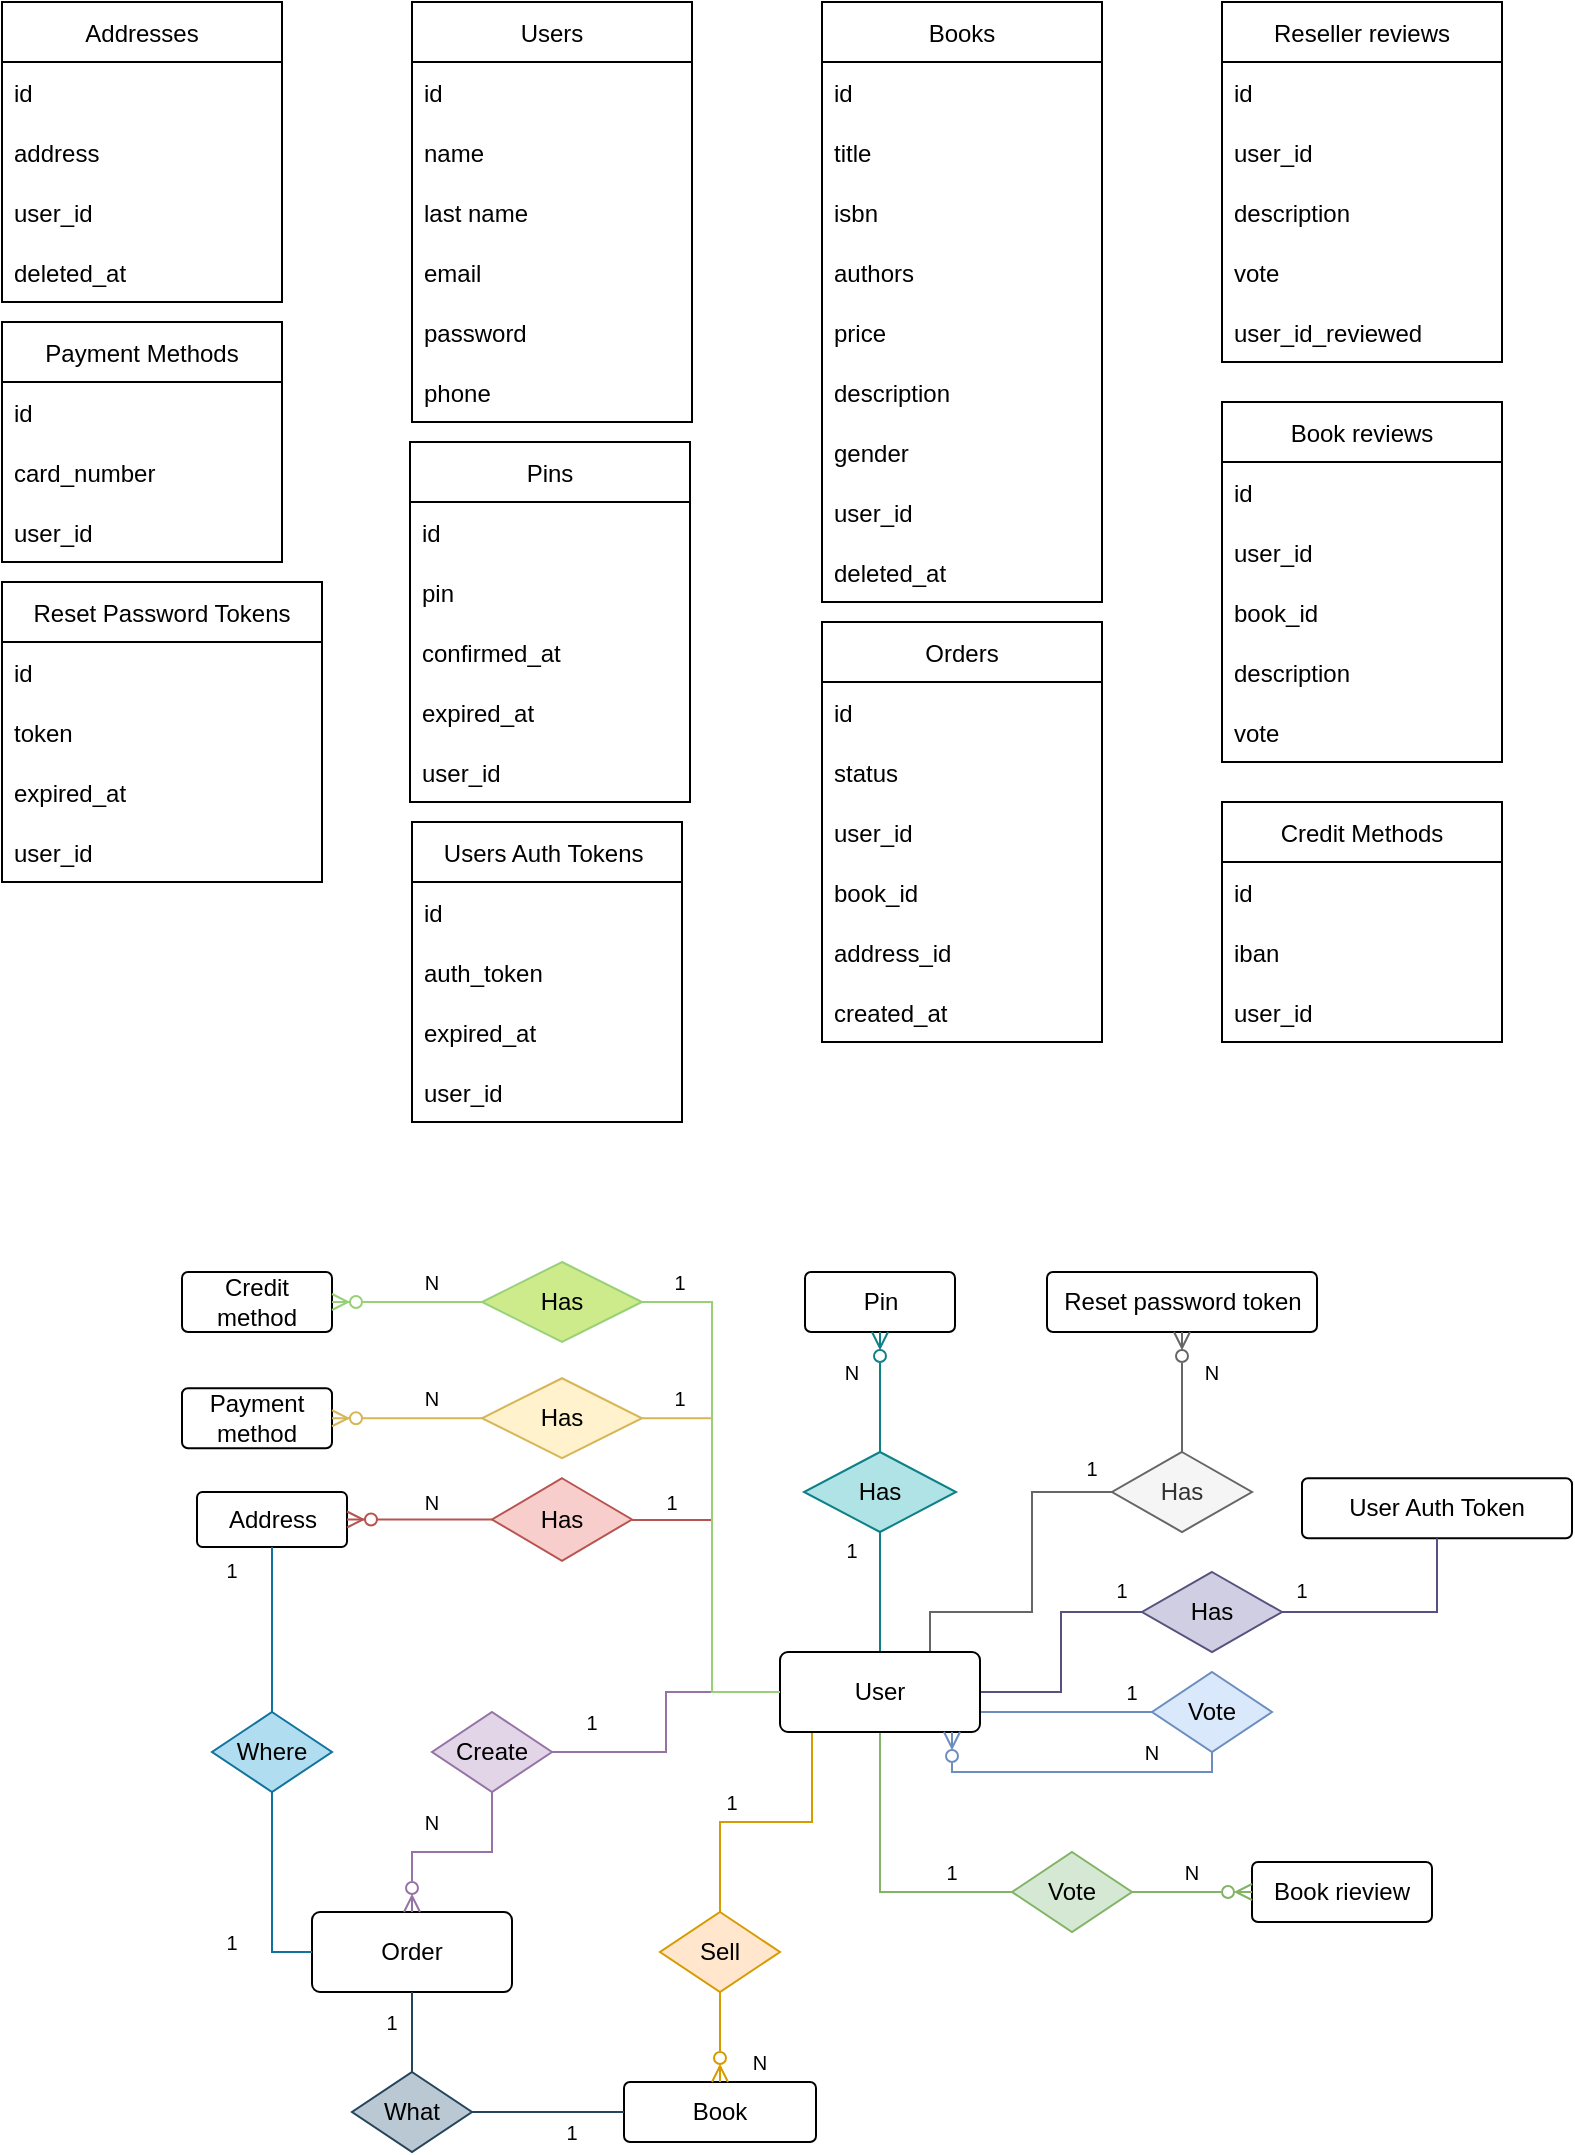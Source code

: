 <mxfile version="16.1.0" type="device"><diagram id="_E_h55vGHp3LPLW6H5_p" name="Page-1"><mxGraphModel dx="791" dy="453" grid="1" gridSize="10" guides="1" tooltips="1" connect="1" arrows="1" fold="1" page="1" pageScale="1" pageWidth="827" pageHeight="1169" math="0" shadow="0"><root><mxCell id="0"/><mxCell id="1" parent="0"/><mxCell id="xH1iaKH6ArDc20MzOTY5-1" value="Users" style="swimlane;fontStyle=0;childLayout=stackLayout;horizontal=1;startSize=30;horizontalStack=0;resizeParent=1;resizeParentMax=0;resizeLast=0;collapsible=1;marginBottom=0;" parent="1" vertex="1"><mxGeometry x="235" y="80" width="140" height="210" as="geometry"/></mxCell><mxCell id="xH1iaKH6ArDc20MzOTY5-2" value="id" style="text;strokeColor=none;fillColor=none;align=left;verticalAlign=middle;spacingLeft=4;spacingRight=4;overflow=hidden;points=[[0,0.5],[1,0.5]];portConstraint=eastwest;rotatable=0;" parent="xH1iaKH6ArDc20MzOTY5-1" vertex="1"><mxGeometry y="30" width="140" height="30" as="geometry"/></mxCell><mxCell id="xH1iaKH6ArDc20MzOTY5-3" value="name" style="text;strokeColor=none;fillColor=none;align=left;verticalAlign=middle;spacingLeft=4;spacingRight=4;overflow=hidden;points=[[0,0.5],[1,0.5]];portConstraint=eastwest;rotatable=0;" parent="xH1iaKH6ArDc20MzOTY5-1" vertex="1"><mxGeometry y="60" width="140" height="30" as="geometry"/></mxCell><mxCell id="xH1iaKH6ArDc20MzOTY5-4" value="last name" style="text;strokeColor=none;fillColor=none;align=left;verticalAlign=middle;spacingLeft=4;spacingRight=4;overflow=hidden;points=[[0,0.5],[1,0.5]];portConstraint=eastwest;rotatable=0;" parent="xH1iaKH6ArDc20MzOTY5-1" vertex="1"><mxGeometry y="90" width="140" height="30" as="geometry"/></mxCell><mxCell id="xH1iaKH6ArDc20MzOTY5-5" value="email" style="text;strokeColor=none;fillColor=none;align=left;verticalAlign=middle;spacingLeft=4;spacingRight=4;overflow=hidden;points=[[0,0.5],[1,0.5]];portConstraint=eastwest;rotatable=0;" parent="xH1iaKH6ArDc20MzOTY5-1" vertex="1"><mxGeometry y="120" width="140" height="30" as="geometry"/></mxCell><mxCell id="xH1iaKH6ArDc20MzOTY5-6" value="password" style="text;strokeColor=none;fillColor=none;align=left;verticalAlign=middle;spacingLeft=4;spacingRight=4;overflow=hidden;points=[[0,0.5],[1,0.5]];portConstraint=eastwest;rotatable=0;" parent="xH1iaKH6ArDc20MzOTY5-1" vertex="1"><mxGeometry y="150" width="140" height="30" as="geometry"/></mxCell><mxCell id="xH1iaKH6ArDc20MzOTY5-7" value="phone" style="text;strokeColor=none;fillColor=none;align=left;verticalAlign=middle;spacingLeft=4;spacingRight=4;overflow=hidden;points=[[0,0.5],[1,0.5]];portConstraint=eastwest;rotatable=0;" parent="xH1iaKH6ArDc20MzOTY5-1" vertex="1"><mxGeometry y="180" width="140" height="30" as="geometry"/></mxCell><mxCell id="xH1iaKH6ArDc20MzOTY5-9" value="Addresses" style="swimlane;fontStyle=0;childLayout=stackLayout;horizontal=1;startSize=30;horizontalStack=0;resizeParent=1;resizeParentMax=0;resizeLast=0;collapsible=1;marginBottom=0;" parent="1" vertex="1"><mxGeometry x="30" y="80" width="140" height="150" as="geometry"/></mxCell><mxCell id="xH1iaKH6ArDc20MzOTY5-10" value="id" style="text;strokeColor=none;fillColor=none;align=left;verticalAlign=middle;spacingLeft=4;spacingRight=4;overflow=hidden;points=[[0,0.5],[1,0.5]];portConstraint=eastwest;rotatable=0;" parent="xH1iaKH6ArDc20MzOTY5-9" vertex="1"><mxGeometry y="30" width="140" height="30" as="geometry"/></mxCell><mxCell id="xH1iaKH6ArDc20MzOTY5-11" value="address" style="text;strokeColor=none;fillColor=none;align=left;verticalAlign=middle;spacingLeft=4;spacingRight=4;overflow=hidden;points=[[0,0.5],[1,0.5]];portConstraint=eastwest;rotatable=0;" parent="xH1iaKH6ArDc20MzOTY5-9" vertex="1"><mxGeometry y="60" width="140" height="30" as="geometry"/></mxCell><mxCell id="2mLjxXQ2gfpK6nqTWUoa-40" value="user_id" style="text;strokeColor=none;fillColor=none;align=left;verticalAlign=middle;spacingLeft=4;spacingRight=4;overflow=hidden;points=[[0,0.5],[1,0.5]];portConstraint=eastwest;rotatable=0;" parent="xH1iaKH6ArDc20MzOTY5-9" vertex="1"><mxGeometry y="90" width="140" height="30" as="geometry"/></mxCell><mxCell id="2mLjxXQ2gfpK6nqTWUoa-48" value="deleted_at" style="text;strokeColor=none;fillColor=none;align=left;verticalAlign=middle;spacingLeft=4;spacingRight=4;overflow=hidden;points=[[0,0.5],[1,0.5]];portConstraint=eastwest;rotatable=0;" parent="xH1iaKH6ArDc20MzOTY5-9" vertex="1"><mxGeometry y="120" width="140" height="30" as="geometry"/></mxCell><mxCell id="xH1iaKH6ArDc20MzOTY5-13" value="Payment Methods" style="swimlane;fontStyle=0;childLayout=stackLayout;horizontal=1;startSize=30;horizontalStack=0;resizeParent=1;resizeParentMax=0;resizeLast=0;collapsible=1;marginBottom=0;" parent="1" vertex="1"><mxGeometry x="30" y="240" width="140" height="120" as="geometry"/></mxCell><mxCell id="xH1iaKH6ArDc20MzOTY5-14" value="id" style="text;strokeColor=none;fillColor=none;align=left;verticalAlign=middle;spacingLeft=4;spacingRight=4;overflow=hidden;points=[[0,0.5],[1,0.5]];portConstraint=eastwest;rotatable=0;" parent="xH1iaKH6ArDc20MzOTY5-13" vertex="1"><mxGeometry y="30" width="140" height="30" as="geometry"/></mxCell><mxCell id="xH1iaKH6ArDc20MzOTY5-15" value="card_number" style="text;strokeColor=none;fillColor=none;align=left;verticalAlign=middle;spacingLeft=4;spacingRight=4;overflow=hidden;points=[[0,0.5],[1,0.5]];portConstraint=eastwest;rotatable=0;" parent="xH1iaKH6ArDc20MzOTY5-13" vertex="1"><mxGeometry y="60" width="140" height="30" as="geometry"/></mxCell><mxCell id="2mLjxXQ2gfpK6nqTWUoa-39" value="user_id" style="text;strokeColor=none;fillColor=none;align=left;verticalAlign=middle;spacingLeft=4;spacingRight=4;overflow=hidden;points=[[0,0.5],[1,0.5]];portConstraint=eastwest;rotatable=0;" parent="xH1iaKH6ArDc20MzOTY5-13" vertex="1"><mxGeometry y="90" width="140" height="30" as="geometry"/></mxCell><mxCell id="xH1iaKH6ArDc20MzOTY5-17" value="Reset Password Tokens" style="swimlane;fontStyle=0;childLayout=stackLayout;horizontal=1;startSize=30;horizontalStack=0;resizeParent=1;resizeParentMax=0;resizeLast=0;collapsible=1;marginBottom=0;" parent="1" vertex="1"><mxGeometry x="30" y="370" width="160" height="150" as="geometry"/></mxCell><mxCell id="xH1iaKH6ArDc20MzOTY5-18" value="id" style="text;strokeColor=none;fillColor=none;align=left;verticalAlign=middle;spacingLeft=4;spacingRight=4;overflow=hidden;points=[[0,0.5],[1,0.5]];portConstraint=eastwest;rotatable=0;" parent="xH1iaKH6ArDc20MzOTY5-17" vertex="1"><mxGeometry y="30" width="160" height="30" as="geometry"/></mxCell><mxCell id="xH1iaKH6ArDc20MzOTY5-19" value="token" style="text;strokeColor=none;fillColor=none;align=left;verticalAlign=middle;spacingLeft=4;spacingRight=4;overflow=hidden;points=[[0,0.5],[1,0.5]];portConstraint=eastwest;rotatable=0;" parent="xH1iaKH6ArDc20MzOTY5-17" vertex="1"><mxGeometry y="60" width="160" height="30" as="geometry"/></mxCell><mxCell id="xH1iaKH6ArDc20MzOTY5-20" value="expired_at" style="text;strokeColor=none;fillColor=none;align=left;verticalAlign=middle;spacingLeft=4;spacingRight=4;overflow=hidden;points=[[0,0.5],[1,0.5]];portConstraint=eastwest;rotatable=0;" parent="xH1iaKH6ArDc20MzOTY5-17" vertex="1"><mxGeometry y="90" width="160" height="30" as="geometry"/></mxCell><mxCell id="2mLjxXQ2gfpK6nqTWUoa-42" value="user_id" style="text;strokeColor=none;fillColor=none;align=left;verticalAlign=middle;spacingLeft=4;spacingRight=4;overflow=hidden;points=[[0,0.5],[1,0.5]];portConstraint=eastwest;rotatable=0;" parent="xH1iaKH6ArDc20MzOTY5-17" vertex="1"><mxGeometry y="120" width="160" height="30" as="geometry"/></mxCell><mxCell id="xH1iaKH6ArDc20MzOTY5-21" value="Pins" style="swimlane;fontStyle=0;childLayout=stackLayout;horizontal=1;startSize=30;horizontalStack=0;resizeParent=1;resizeParentMax=0;resizeLast=0;collapsible=1;marginBottom=0;" parent="1" vertex="1"><mxGeometry x="234" y="300" width="140" height="180" as="geometry"/></mxCell><mxCell id="xH1iaKH6ArDc20MzOTY5-22" value="id" style="text;strokeColor=none;fillColor=none;align=left;verticalAlign=middle;spacingLeft=4;spacingRight=4;overflow=hidden;points=[[0,0.5],[1,0.5]];portConstraint=eastwest;rotatable=0;" parent="xH1iaKH6ArDc20MzOTY5-21" vertex="1"><mxGeometry y="30" width="140" height="30" as="geometry"/></mxCell><mxCell id="xH1iaKH6ArDc20MzOTY5-23" value="pin" style="text;strokeColor=none;fillColor=none;align=left;verticalAlign=middle;spacingLeft=4;spacingRight=4;overflow=hidden;points=[[0,0.5],[1,0.5]];portConstraint=eastwest;rotatable=0;" parent="xH1iaKH6ArDc20MzOTY5-21" vertex="1"><mxGeometry y="60" width="140" height="30" as="geometry"/></mxCell><mxCell id="xH1iaKH6ArDc20MzOTY5-24" value="confirmed_at" style="text;strokeColor=none;fillColor=none;align=left;verticalAlign=middle;spacingLeft=4;spacingRight=4;overflow=hidden;points=[[0,0.5],[1,0.5]];portConstraint=eastwest;rotatable=0;" parent="xH1iaKH6ArDc20MzOTY5-21" vertex="1"><mxGeometry y="90" width="140" height="30" as="geometry"/></mxCell><mxCell id="xH1iaKH6ArDc20MzOTY5-25" value="expired_at" style="text;strokeColor=none;fillColor=none;align=left;verticalAlign=middle;spacingLeft=4;spacingRight=4;overflow=hidden;points=[[0,0.5],[1,0.5]];portConstraint=eastwest;rotatable=0;" parent="xH1iaKH6ArDc20MzOTY5-21" vertex="1"><mxGeometry y="120" width="140" height="30" as="geometry"/></mxCell><mxCell id="2mLjxXQ2gfpK6nqTWUoa-41" value="user_id" style="text;strokeColor=none;fillColor=none;align=left;verticalAlign=middle;spacingLeft=4;spacingRight=4;overflow=hidden;points=[[0,0.5],[1,0.5]];portConstraint=eastwest;rotatable=0;" parent="xH1iaKH6ArDc20MzOTY5-21" vertex="1"><mxGeometry y="150" width="140" height="30" as="geometry"/></mxCell><mxCell id="xH1iaKH6ArDc20MzOTY5-26" value="Books" style="swimlane;fontStyle=0;childLayout=stackLayout;horizontal=1;startSize=30;horizontalStack=0;resizeParent=1;resizeParentMax=0;resizeLast=0;collapsible=1;marginBottom=0;" parent="1" vertex="1"><mxGeometry x="440" y="80" width="140" height="300" as="geometry"/></mxCell><mxCell id="xH1iaKH6ArDc20MzOTY5-27" value="id" style="text;strokeColor=none;fillColor=none;align=left;verticalAlign=middle;spacingLeft=4;spacingRight=4;overflow=hidden;points=[[0,0.5],[1,0.5]];portConstraint=eastwest;rotatable=0;" parent="xH1iaKH6ArDc20MzOTY5-26" vertex="1"><mxGeometry y="30" width="140" height="30" as="geometry"/></mxCell><mxCell id="xH1iaKH6ArDc20MzOTY5-28" value="title" style="text;strokeColor=none;fillColor=none;align=left;verticalAlign=middle;spacingLeft=4;spacingRight=4;overflow=hidden;points=[[0,0.5],[1,0.5]];portConstraint=eastwest;rotatable=0;" parent="xH1iaKH6ArDc20MzOTY5-26" vertex="1"><mxGeometry y="60" width="140" height="30" as="geometry"/></mxCell><mxCell id="xH1iaKH6ArDc20MzOTY5-29" value="isbn" style="text;strokeColor=none;fillColor=none;align=left;verticalAlign=middle;spacingLeft=4;spacingRight=4;overflow=hidden;points=[[0,0.5],[1,0.5]];portConstraint=eastwest;rotatable=0;" parent="xH1iaKH6ArDc20MzOTY5-26" vertex="1"><mxGeometry y="90" width="140" height="30" as="geometry"/></mxCell><mxCell id="xH1iaKH6ArDc20MzOTY5-30" value="authors" style="text;strokeColor=none;fillColor=none;align=left;verticalAlign=middle;spacingLeft=4;spacingRight=4;overflow=hidden;points=[[0,0.5],[1,0.5]];portConstraint=eastwest;rotatable=0;" parent="xH1iaKH6ArDc20MzOTY5-26" vertex="1"><mxGeometry y="120" width="140" height="30" as="geometry"/></mxCell><mxCell id="xH1iaKH6ArDc20MzOTY5-31" value="price" style="text;strokeColor=none;fillColor=none;align=left;verticalAlign=middle;spacingLeft=4;spacingRight=4;overflow=hidden;points=[[0,0.5],[1,0.5]];portConstraint=eastwest;rotatable=0;" parent="xH1iaKH6ArDc20MzOTY5-26" vertex="1"><mxGeometry y="150" width="140" height="30" as="geometry"/></mxCell><mxCell id="2mLjxXQ2gfpK6nqTWUoa-52" value="description" style="text;strokeColor=none;fillColor=none;align=left;verticalAlign=middle;spacingLeft=4;spacingRight=4;overflow=hidden;points=[[0,0.5],[1,0.5]];portConstraint=eastwest;rotatable=0;" parent="xH1iaKH6ArDc20MzOTY5-26" vertex="1"><mxGeometry y="180" width="140" height="30" as="geometry"/></mxCell><mxCell id="xH1iaKH6ArDc20MzOTY5-33" value="gender" style="text;strokeColor=none;fillColor=none;align=left;verticalAlign=middle;spacingLeft=4;spacingRight=4;overflow=hidden;points=[[0,0.5],[1,0.5]];portConstraint=eastwest;rotatable=0;" parent="xH1iaKH6ArDc20MzOTY5-26" vertex="1"><mxGeometry y="210" width="140" height="30" as="geometry"/></mxCell><mxCell id="2mLjxXQ2gfpK6nqTWUoa-43" value="user_id" style="text;strokeColor=none;fillColor=none;align=left;verticalAlign=middle;spacingLeft=4;spacingRight=4;overflow=hidden;points=[[0,0.5],[1,0.5]];portConstraint=eastwest;rotatable=0;" parent="xH1iaKH6ArDc20MzOTY5-26" vertex="1"><mxGeometry y="240" width="140" height="30" as="geometry"/></mxCell><mxCell id="xH1iaKH6ArDc20MzOTY5-100" value="deleted_at" style="text;strokeColor=none;fillColor=none;align=left;verticalAlign=middle;spacingLeft=4;spacingRight=4;overflow=hidden;points=[[0,0.5],[1,0.5]];portConstraint=eastwest;rotatable=0;" parent="xH1iaKH6ArDc20MzOTY5-26" vertex="1"><mxGeometry y="270" width="140" height="30" as="geometry"/></mxCell><mxCell id="xH1iaKH6ArDc20MzOTY5-34" value="Orders" style="swimlane;fontStyle=0;childLayout=stackLayout;horizontal=1;startSize=30;horizontalStack=0;resizeParent=1;resizeParentMax=0;resizeLast=0;collapsible=1;marginBottom=0;" parent="1" vertex="1"><mxGeometry x="440" y="390" width="140" height="210" as="geometry"/></mxCell><mxCell id="2mLjxXQ2gfpK6nqTWUoa-44" value="id" style="text;strokeColor=none;fillColor=none;align=left;verticalAlign=middle;spacingLeft=4;spacingRight=4;overflow=hidden;points=[[0,0.5],[1,0.5]];portConstraint=eastwest;rotatable=0;" parent="xH1iaKH6ArDc20MzOTY5-34" vertex="1"><mxGeometry y="30" width="140" height="30" as="geometry"/></mxCell><mxCell id="2mLjxXQ2gfpK6nqTWUoa-51" value="status" style="text;strokeColor=none;fillColor=none;align=left;verticalAlign=middle;spacingLeft=4;spacingRight=4;overflow=hidden;points=[[0,0.5],[1,0.5]];portConstraint=eastwest;rotatable=0;" parent="xH1iaKH6ArDc20MzOTY5-34" vertex="1"><mxGeometry y="60" width="140" height="30" as="geometry"/></mxCell><mxCell id="xH1iaKH6ArDc20MzOTY5-35" value="user_id" style="text;strokeColor=none;fillColor=none;align=left;verticalAlign=middle;spacingLeft=4;spacingRight=4;overflow=hidden;points=[[0,0.5],[1,0.5]];portConstraint=eastwest;rotatable=0;" parent="xH1iaKH6ArDc20MzOTY5-34" vertex="1"><mxGeometry y="90" width="140" height="30" as="geometry"/></mxCell><mxCell id="xH1iaKH6ArDc20MzOTY5-36" value="book_id" style="text;strokeColor=none;fillColor=none;align=left;verticalAlign=middle;spacingLeft=4;spacingRight=4;overflow=hidden;points=[[0,0.5],[1,0.5]];portConstraint=eastwest;rotatable=0;" parent="xH1iaKH6ArDc20MzOTY5-34" vertex="1"><mxGeometry y="120" width="140" height="30" as="geometry"/></mxCell><mxCell id="xH1iaKH6ArDc20MzOTY5-37" value="address_id" style="text;strokeColor=none;fillColor=none;align=left;verticalAlign=middle;spacingLeft=4;spacingRight=4;overflow=hidden;points=[[0,0.5],[1,0.5]];portConstraint=eastwest;rotatable=0;" parent="xH1iaKH6ArDc20MzOTY5-34" vertex="1"><mxGeometry y="150" width="140" height="30" as="geometry"/></mxCell><mxCell id="xH1iaKH6ArDc20MzOTY5-38" value="created_at" style="text;strokeColor=none;fillColor=none;align=left;verticalAlign=middle;spacingLeft=4;spacingRight=4;overflow=hidden;points=[[0,0.5],[1,0.5]];portConstraint=eastwest;rotatable=0;" parent="xH1iaKH6ArDc20MzOTY5-34" vertex="1"><mxGeometry y="180" width="140" height="30" as="geometry"/></mxCell><mxCell id="xH1iaKH6ArDc20MzOTY5-40" value="Reseller reviews" style="swimlane;fontStyle=0;childLayout=stackLayout;horizontal=1;startSize=30;horizontalStack=0;resizeParent=1;resizeParentMax=0;resizeLast=0;collapsible=1;marginBottom=0;" parent="1" vertex="1"><mxGeometry x="640" y="80" width="140" height="180" as="geometry"/></mxCell><mxCell id="2mLjxXQ2gfpK6nqTWUoa-46" value="id" style="text;strokeColor=none;fillColor=none;align=left;verticalAlign=middle;spacingLeft=4;spacingRight=4;overflow=hidden;points=[[0,0.5],[1,0.5]];portConstraint=eastwest;rotatable=0;" parent="xH1iaKH6ArDc20MzOTY5-40" vertex="1"><mxGeometry y="30" width="140" height="30" as="geometry"/></mxCell><mxCell id="xH1iaKH6ArDc20MzOTY5-41" value="user_id" style="text;strokeColor=none;fillColor=none;align=left;verticalAlign=middle;spacingLeft=4;spacingRight=4;overflow=hidden;points=[[0,0.5],[1,0.5]];portConstraint=eastwest;rotatable=0;" parent="xH1iaKH6ArDc20MzOTY5-40" vertex="1"><mxGeometry y="60" width="140" height="30" as="geometry"/></mxCell><mxCell id="2mLjxXQ2gfpK6nqTWUoa-54" value="description" style="text;strokeColor=none;fillColor=none;align=left;verticalAlign=middle;spacingLeft=4;spacingRight=4;overflow=hidden;points=[[0,0.5],[1,0.5]];portConstraint=eastwest;rotatable=0;" parent="xH1iaKH6ArDc20MzOTY5-40" vertex="1"><mxGeometry y="90" width="140" height="30" as="geometry"/></mxCell><mxCell id="xH1iaKH6ArDc20MzOTY5-42" value="vote" style="text;strokeColor=none;fillColor=none;align=left;verticalAlign=middle;spacingLeft=4;spacingRight=4;overflow=hidden;points=[[0,0.5],[1,0.5]];portConstraint=eastwest;rotatable=0;" parent="xH1iaKH6ArDc20MzOTY5-40" vertex="1"><mxGeometry y="120" width="140" height="30" as="geometry"/></mxCell><mxCell id="xH1iaKH6ArDc20MzOTY5-85" value="user_id_reviewed" style="text;strokeColor=none;fillColor=none;align=left;verticalAlign=middle;spacingLeft=4;spacingRight=4;overflow=hidden;points=[[0,0.5],[1,0.5]];portConstraint=eastwest;rotatable=0;" parent="xH1iaKH6ArDc20MzOTY5-40" vertex="1"><mxGeometry y="150" width="140" height="30" as="geometry"/></mxCell><mxCell id="xH1iaKH6ArDc20MzOTY5-44" value="Book reviews" style="swimlane;fontStyle=0;childLayout=stackLayout;horizontal=1;startSize=30;horizontalStack=0;resizeParent=1;resizeParentMax=0;resizeLast=0;collapsible=1;marginBottom=0;" parent="1" vertex="1"><mxGeometry x="640" y="280" width="140" height="180" as="geometry"/></mxCell><mxCell id="2mLjxXQ2gfpK6nqTWUoa-45" value="id" style="text;strokeColor=none;fillColor=none;align=left;verticalAlign=middle;spacingLeft=4;spacingRight=4;overflow=hidden;points=[[0,0.5],[1,0.5]];portConstraint=eastwest;rotatable=0;" parent="xH1iaKH6ArDc20MzOTY5-44" vertex="1"><mxGeometry y="30" width="140" height="30" as="geometry"/></mxCell><mxCell id="xH1iaKH6ArDc20MzOTY5-86" value="user_id" style="text;strokeColor=none;fillColor=none;align=left;verticalAlign=middle;spacingLeft=4;spacingRight=4;overflow=hidden;points=[[0,0.5],[1,0.5]];portConstraint=eastwest;rotatable=0;" parent="xH1iaKH6ArDc20MzOTY5-44" vertex="1"><mxGeometry y="60" width="140" height="30" as="geometry"/></mxCell><mxCell id="xH1iaKH6ArDc20MzOTY5-45" value="book_id" style="text;strokeColor=none;fillColor=none;align=left;verticalAlign=middle;spacingLeft=4;spacingRight=4;overflow=hidden;points=[[0,0.5],[1,0.5]];portConstraint=eastwest;rotatable=0;" parent="xH1iaKH6ArDc20MzOTY5-44" vertex="1"><mxGeometry y="90" width="140" height="30" as="geometry"/></mxCell><mxCell id="xH1iaKH6ArDc20MzOTY5-46" value="description" style="text;strokeColor=none;fillColor=none;align=left;verticalAlign=middle;spacingLeft=4;spacingRight=4;overflow=hidden;points=[[0,0.5],[1,0.5]];portConstraint=eastwest;rotatable=0;" parent="xH1iaKH6ArDc20MzOTY5-44" vertex="1"><mxGeometry y="120" width="140" height="30" as="geometry"/></mxCell><mxCell id="2mLjxXQ2gfpK6nqTWUoa-53" value="vote" style="text;strokeColor=none;fillColor=none;align=left;verticalAlign=middle;spacingLeft=4;spacingRight=4;overflow=hidden;points=[[0,0.5],[1,0.5]];portConstraint=eastwest;rotatable=0;" parent="xH1iaKH6ArDc20MzOTY5-44" vertex="1"><mxGeometry y="150" width="140" height="30" as="geometry"/></mxCell><mxCell id="xH1iaKH6ArDc20MzOTY5-53" style="edgeStyle=orthogonalEdgeStyle;rounded=0;orthogonalLoop=1;jettySize=auto;html=1;entryX=1;entryY=0.5;entryDx=0;entryDy=0;endArrow=none;endFill=0;fillColor=#fff2cc;strokeColor=#d6b656;" parent="1" source="xH1iaKH6ArDc20MzOTY5-47" target="xH1iaKH6ArDc20MzOTY5-52" edge="1"><mxGeometry relative="1" as="geometry"><Array as="points"><mxPoint x="385" y="925"/><mxPoint x="385" y="788"/></Array></mxGeometry></mxCell><mxCell id="xH1iaKH6ArDc20MzOTY5-54" style="edgeStyle=orthogonalEdgeStyle;rounded=0;orthogonalLoop=1;jettySize=auto;html=1;entryX=1;entryY=0.5;entryDx=0;entryDy=0;endArrow=none;endFill=0;fillColor=#f8cecc;strokeColor=#b85450;" parent="1" source="xH1iaKH6ArDc20MzOTY5-47" target="xH1iaKH6ArDc20MzOTY5-50" edge="1"><mxGeometry relative="1" as="geometry"><Array as="points"><mxPoint x="385" y="925"/><mxPoint x="385" y="839"/><mxPoint x="345" y="839"/></Array></mxGeometry></mxCell><mxCell id="xH1iaKH6ArDc20MzOTY5-65" style="edgeStyle=orthogonalEdgeStyle;rounded=0;orthogonalLoop=1;jettySize=auto;html=1;endArrow=none;endFill=0;entryX=0;entryY=0.5;entryDx=0;entryDy=0;exitX=0.75;exitY=0;exitDx=0;exitDy=0;fillColor=#f5f5f5;strokeColor=#666666;" parent="1" source="xH1iaKH6ArDc20MzOTY5-47" target="xH1iaKH6ArDc20MzOTY5-64" edge="1"><mxGeometry relative="1" as="geometry"><Array as="points"><mxPoint x="494" y="885"/><mxPoint x="545" y="885"/><mxPoint x="545" y="825"/></Array></mxGeometry></mxCell><mxCell id="xH1iaKH6ArDc20MzOTY5-66" style="edgeStyle=orthogonalEdgeStyle;rounded=0;orthogonalLoop=1;jettySize=auto;html=1;entryX=0.5;entryY=1;entryDx=0;entryDy=0;endArrow=none;endFill=0;fillColor=#b0e3e6;strokeColor=#0e8088;" parent="1" target="xH1iaKH6ArDc20MzOTY5-63" edge="1"><mxGeometry relative="1" as="geometry"><mxPoint x="469" y="905" as="sourcePoint"/><Array as="points"><mxPoint x="469" y="885"/><mxPoint x="469" y="885"/></Array></mxGeometry></mxCell><mxCell id="xH1iaKH6ArDc20MzOTY5-89" style="edgeStyle=orthogonalEdgeStyle;rounded=0;orthogonalLoop=1;jettySize=auto;html=1;entryX=0;entryY=0.5;entryDx=0;entryDy=0;endArrow=none;endFill=0;fillColor=#d5e8d4;strokeColor=#82b366;" parent="1" source="xH1iaKH6ArDc20MzOTY5-47" target="xH1iaKH6ArDc20MzOTY5-88" edge="1"><mxGeometry relative="1" as="geometry"><Array as="points"><mxPoint x="469" y="1025"/></Array></mxGeometry></mxCell><mxCell id="xH1iaKH6ArDc20MzOTY5-94" style="edgeStyle=orthogonalEdgeStyle;rounded=0;orthogonalLoop=1;jettySize=auto;html=1;endArrow=none;endFill=0;fillColor=#dae8fc;strokeColor=#6c8ebf;" parent="1" source="xH1iaKH6ArDc20MzOTY5-47" target="xH1iaKH6ArDc20MzOTY5-92" edge="1"><mxGeometry relative="1" as="geometry"><Array as="points"><mxPoint x="540" y="935"/><mxPoint x="540" y="935"/></Array></mxGeometry></mxCell><mxCell id="2mLjxXQ2gfpK6nqTWUoa-6" style="edgeStyle=orthogonalEdgeStyle;rounded=0;orthogonalLoop=1;jettySize=auto;html=1;endArrow=none;endFill=0;fillColor=#e1d5e7;strokeColor=#9673a6;" parent="1" source="xH1iaKH6ArDc20MzOTY5-47" target="xH1iaKH6ArDc20MzOTY5-71" edge="1"><mxGeometry relative="1" as="geometry"/></mxCell><mxCell id="2mLjxXQ2gfpK6nqTWUoa-9" style="edgeStyle=orthogonalEdgeStyle;rounded=0;orthogonalLoop=1;jettySize=auto;html=1;entryX=0.5;entryY=0;entryDx=0;entryDy=0;endArrow=none;endFill=0;fillColor=#ffe6cc;strokeColor=#d79b00;" parent="1" source="xH1iaKH6ArDc20MzOTY5-47" target="xH1iaKH6ArDc20MzOTY5-80" edge="1"><mxGeometry relative="1" as="geometry"><Array as="points"><mxPoint x="435" y="990"/><mxPoint x="389" y="990"/></Array></mxGeometry></mxCell><mxCell id="yI2Nwbzo9RszaaMbDioq-10" style="edgeStyle=orthogonalEdgeStyle;rounded=0;orthogonalLoop=1;jettySize=auto;html=1;endArrow=none;endFill=0;fillColor=#d0cee2;strokeColor=#56517e;" edge="1" parent="1" source="xH1iaKH6ArDc20MzOTY5-47" target="yI2Nwbzo9RszaaMbDioq-9"><mxGeometry relative="1" as="geometry"/></mxCell><mxCell id="xH1iaKH6ArDc20MzOTY5-47" value="User" style="rounded=1;arcSize=10;whiteSpace=wrap;html=1;align=center;" parent="1" vertex="1"><mxGeometry x="419" y="905" width="100" height="40" as="geometry"/></mxCell><mxCell id="xH1iaKH6ArDc20MzOTY5-48" value="Address" style="rounded=1;arcSize=10;whiteSpace=wrap;html=1;align=center;" parent="1" vertex="1"><mxGeometry x="127.5" y="825" width="75" height="27.5" as="geometry"/></mxCell><mxCell id="xH1iaKH6ArDc20MzOTY5-50" value="Has" style="shape=rhombus;perimeter=rhombusPerimeter;whiteSpace=wrap;html=1;align=center;fillColor=#f8cecc;strokeColor=#b85450;" parent="1" vertex="1"><mxGeometry x="275" y="818.12" width="70" height="41.25" as="geometry"/></mxCell><mxCell id="xH1iaKH6ArDc20MzOTY5-51" value="Payment method" style="rounded=1;arcSize=10;whiteSpace=wrap;html=1;align=center;" parent="1" vertex="1"><mxGeometry x="120" y="773.12" width="75" height="30" as="geometry"/></mxCell><mxCell id="xH1iaKH6ArDc20MzOTY5-52" value="Has" style="shape=rhombus;perimeter=rhombusPerimeter;whiteSpace=wrap;html=1;align=center;fillColor=#fff2cc;strokeColor=#d6b656;" parent="1" vertex="1"><mxGeometry x="270" y="768.12" width="80" height="40" as="geometry"/></mxCell><mxCell id="xH1iaKH6ArDc20MzOTY5-56" value="" style="edgeStyle=entityRelationEdgeStyle;fontSize=12;html=1;endArrow=ERzeroToMany;endFill=1;rounded=0;entryX=1;entryY=0.5;entryDx=0;entryDy=0;exitX=0;exitY=0.5;exitDx=0;exitDy=0;fillColor=#fff2cc;strokeColor=#d6b656;" parent="1" source="xH1iaKH6ArDc20MzOTY5-52" target="xH1iaKH6ArDc20MzOTY5-51" edge="1"><mxGeometry width="100" height="100" relative="1" as="geometry"><mxPoint x="225" y="1045" as="sourcePoint"/><mxPoint x="325" y="945" as="targetPoint"/></mxGeometry></mxCell><mxCell id="xH1iaKH6ArDc20MzOTY5-57" value="" style="edgeStyle=entityRelationEdgeStyle;fontSize=12;html=1;endArrow=ERzeroToMany;endFill=1;rounded=0;exitX=0;exitY=0.5;exitDx=0;exitDy=0;fillColor=#f8cecc;strokeColor=#b85450;" parent="1" source="xH1iaKH6ArDc20MzOTY5-50" target="xH1iaKH6ArDc20MzOTY5-48" edge="1"><mxGeometry width="100" height="100" relative="1" as="geometry"><mxPoint x="195" y="1005" as="sourcePoint"/><mxPoint x="295" y="905" as="targetPoint"/></mxGeometry></mxCell><mxCell id="xH1iaKH6ArDc20MzOTY5-58" value="Pin" style="rounded=1;arcSize=10;whiteSpace=wrap;html=1;align=center;" parent="1" vertex="1"><mxGeometry x="431.5" y="715" width="75" height="30" as="geometry"/></mxCell><mxCell id="xH1iaKH6ArDc20MzOTY5-59" value="Reset password token" style="rounded=1;arcSize=10;whiteSpace=wrap;html=1;align=center;" parent="1" vertex="1"><mxGeometry x="552.5" y="715" width="135" height="30" as="geometry"/></mxCell><mxCell id="xH1iaKH6ArDc20MzOTY5-60" value="Book" style="rounded=1;arcSize=10;whiteSpace=wrap;html=1;align=center;" parent="1" vertex="1"><mxGeometry x="341" y="1120" width="96" height="30" as="geometry"/></mxCell><mxCell id="xH1iaKH6ArDc20MzOTY5-61" value="Order" style="rounded=1;arcSize=10;whiteSpace=wrap;html=1;align=center;" parent="1" vertex="1"><mxGeometry x="185" y="1035" width="100" height="40" as="geometry"/></mxCell><mxCell id="2mLjxXQ2gfpK6nqTWUoa-2" style="edgeStyle=orthogonalEdgeStyle;rounded=0;orthogonalLoop=1;jettySize=auto;html=1;entryX=0.5;entryY=1;entryDx=0;entryDy=0;endArrow=ERzeroToMany;endFill=0;fillColor=#b0e3e6;strokeColor=#0e8088;" parent="1" source="xH1iaKH6ArDc20MzOTY5-63" target="xH1iaKH6ArDc20MzOTY5-58" edge="1"><mxGeometry relative="1" as="geometry"/></mxCell><mxCell id="xH1iaKH6ArDc20MzOTY5-63" value="Has" style="shape=rhombus;perimeter=rhombusPerimeter;whiteSpace=wrap;html=1;align=center;fillColor=#b0e3e6;strokeColor=#0e8088;" parent="1" vertex="1"><mxGeometry x="431" y="805" width="76" height="40" as="geometry"/></mxCell><mxCell id="2mLjxXQ2gfpK6nqTWUoa-4" style="edgeStyle=orthogonalEdgeStyle;rounded=0;orthogonalLoop=1;jettySize=auto;html=1;entryX=0.5;entryY=1;entryDx=0;entryDy=0;endArrow=ERzeroToMany;endFill=0;fillColor=#f5f5f5;strokeColor=#666666;" parent="1" source="xH1iaKH6ArDc20MzOTY5-64" target="xH1iaKH6ArDc20MzOTY5-59" edge="1"><mxGeometry relative="1" as="geometry"/></mxCell><mxCell id="xH1iaKH6ArDc20MzOTY5-64" value="Has" style="shape=rhombus;perimeter=rhombusPerimeter;whiteSpace=wrap;html=1;align=center;fillColor=#f5f5f5;fontColor=#333333;strokeColor=#666666;" parent="1" vertex="1"><mxGeometry x="585" y="805" width="70" height="40" as="geometry"/></mxCell><mxCell id="2mLjxXQ2gfpK6nqTWUoa-7" style="edgeStyle=orthogonalEdgeStyle;rounded=0;orthogonalLoop=1;jettySize=auto;html=1;entryX=0.5;entryY=0;entryDx=0;entryDy=0;endArrow=ERzeroToMany;endFill=0;fillColor=#e1d5e7;strokeColor=#9673a6;" parent="1" source="xH1iaKH6ArDc20MzOTY5-71" target="xH1iaKH6ArDc20MzOTY5-61" edge="1"><mxGeometry relative="1" as="geometry"/></mxCell><mxCell id="xH1iaKH6ArDc20MzOTY5-71" value="Create" style="shape=rhombus;perimeter=rhombusPerimeter;whiteSpace=wrap;html=1;align=center;fillColor=#e1d5e7;strokeColor=#9673a6;" parent="1" vertex="1"><mxGeometry x="245" y="935" width="60" height="40" as="geometry"/></mxCell><mxCell id="xH1iaKH6ArDc20MzOTY5-76" style="edgeStyle=orthogonalEdgeStyle;rounded=0;orthogonalLoop=1;jettySize=auto;html=1;endArrow=none;endFill=0;fillColor=#b1ddf0;strokeColor=#10739e;" parent="1" source="xH1iaKH6ArDc20MzOTY5-74" target="xH1iaKH6ArDc20MzOTY5-61" edge="1"><mxGeometry relative="1" as="geometry"><Array as="points"><mxPoint x="165" y="1055"/></Array></mxGeometry></mxCell><mxCell id="2mLjxXQ2gfpK6nqTWUoa-47" style="edgeStyle=orthogonalEdgeStyle;rounded=0;orthogonalLoop=1;jettySize=auto;html=1;entryX=0.5;entryY=1;entryDx=0;entryDy=0;fontSize=10;endArrow=none;endFill=0;strokeColor=#10739e;fillColor=#b1ddf0;" parent="1" source="xH1iaKH6ArDc20MzOTY5-74" target="xH1iaKH6ArDc20MzOTY5-48" edge="1"><mxGeometry relative="1" as="geometry"/></mxCell><mxCell id="xH1iaKH6ArDc20MzOTY5-74" value="Where" style="shape=rhombus;perimeter=rhombusPerimeter;whiteSpace=wrap;html=1;align=center;fillColor=#b1ddf0;strokeColor=#10739e;" parent="1" vertex="1"><mxGeometry x="135" y="935" width="60" height="40" as="geometry"/></mxCell><mxCell id="xH1iaKH6ArDc20MzOTY5-78" style="edgeStyle=orthogonalEdgeStyle;rounded=0;orthogonalLoop=1;jettySize=auto;html=1;endArrow=none;endFill=0;fillColor=#bac8d3;strokeColor=#23445d;" parent="1" source="xH1iaKH6ArDc20MzOTY5-77" target="xH1iaKH6ArDc20MzOTY5-60" edge="1"><mxGeometry relative="1" as="geometry"/></mxCell><mxCell id="xH1iaKH6ArDc20MzOTY5-79" style="edgeStyle=orthogonalEdgeStyle;rounded=0;orthogonalLoop=1;jettySize=auto;html=1;endArrow=none;endFill=0;fillColor=#bac8d3;strokeColor=#23445d;" parent="1" source="xH1iaKH6ArDc20MzOTY5-77" target="xH1iaKH6ArDc20MzOTY5-61" edge="1"><mxGeometry relative="1" as="geometry"/></mxCell><mxCell id="xH1iaKH6ArDc20MzOTY5-77" value="What" style="shape=rhombus;perimeter=rhombusPerimeter;whiteSpace=wrap;html=1;align=center;fillColor=#bac8d3;strokeColor=#23445d;" parent="1" vertex="1"><mxGeometry x="205" y="1115" width="60" height="40" as="geometry"/></mxCell><mxCell id="2mLjxXQ2gfpK6nqTWUoa-8" style="edgeStyle=orthogonalEdgeStyle;rounded=0;orthogonalLoop=1;jettySize=auto;html=1;endArrow=ERzeroToMany;endFill=0;fillColor=#ffe6cc;strokeColor=#d79b00;" parent="1" source="xH1iaKH6ArDc20MzOTY5-80" target="xH1iaKH6ArDc20MzOTY5-60" edge="1"><mxGeometry relative="1" as="geometry"/></mxCell><mxCell id="xH1iaKH6ArDc20MzOTY5-80" value="Sell" style="shape=rhombus;perimeter=rhombusPerimeter;whiteSpace=wrap;html=1;align=center;fillColor=#ffe6cc;strokeColor=#d79b00;" parent="1" vertex="1"><mxGeometry x="359" y="1035" width="60" height="40" as="geometry"/></mxCell><mxCell id="xH1iaKH6ArDc20MzOTY5-84" value="Book rieview" style="rounded=1;arcSize=10;whiteSpace=wrap;html=1;align=center;" parent="1" vertex="1"><mxGeometry x="655" y="1010" width="90" height="30" as="geometry"/></mxCell><mxCell id="xH1iaKH6ArDc20MzOTY5-90" style="edgeStyle=orthogonalEdgeStyle;rounded=0;orthogonalLoop=1;jettySize=auto;html=1;entryX=0;entryY=0.5;entryDx=0;entryDy=0;endArrow=ERzeroToMany;endFill=0;fillColor=#d5e8d4;strokeColor=#82b366;" parent="1" source="xH1iaKH6ArDc20MzOTY5-88" target="xH1iaKH6ArDc20MzOTY5-84" edge="1"><mxGeometry relative="1" as="geometry"/></mxCell><mxCell id="xH1iaKH6ArDc20MzOTY5-88" value="Vote" style="shape=rhombus;perimeter=rhombusPerimeter;whiteSpace=wrap;html=1;align=center;fillColor=#d5e8d4;strokeColor=#82b366;" parent="1" vertex="1"><mxGeometry x="535" y="1005" width="60" height="40" as="geometry"/></mxCell><mxCell id="2mLjxXQ2gfpK6nqTWUoa-5" style="edgeStyle=orthogonalEdgeStyle;rounded=0;orthogonalLoop=1;jettySize=auto;html=1;endArrow=ERzeroToMany;endFill=0;fillColor=#dae8fc;strokeColor=#6c8ebf;" parent="1" source="xH1iaKH6ArDc20MzOTY5-92" target="xH1iaKH6ArDc20MzOTY5-47" edge="1"><mxGeometry relative="1" as="geometry"><Array as="points"><mxPoint x="635" y="965"/><mxPoint x="505" y="965"/></Array></mxGeometry></mxCell><mxCell id="xH1iaKH6ArDc20MzOTY5-92" value="Vote" style="shape=rhombus;perimeter=rhombusPerimeter;whiteSpace=wrap;html=1;align=center;fillColor=#dae8fc;strokeColor=#6c8ebf;" parent="1" vertex="1"><mxGeometry x="605" y="915" width="60" height="40" as="geometry"/></mxCell><mxCell id="2mLjxXQ2gfpK6nqTWUoa-10" value="&lt;font style=&quot;font-size: 10px&quot;&gt;N&lt;/font&gt;" style="text;html=1;strokeColor=none;fillColor=none;align=center;verticalAlign=middle;whiteSpace=wrap;rounded=0;" parent="1" vertex="1"><mxGeometry x="235" y="773.12" width="20" height="10" as="geometry"/></mxCell><mxCell id="2mLjxXQ2gfpK6nqTWUoa-13" value="&lt;font style=&quot;font-size: 10px&quot;&gt;1&lt;/font&gt;" style="text;html=1;strokeColor=none;fillColor=none;align=center;verticalAlign=middle;whiteSpace=wrap;rounded=0;" parent="1" vertex="1"><mxGeometry x="359" y="773.12" width="20" height="10" as="geometry"/></mxCell><mxCell id="2mLjxXQ2gfpK6nqTWUoa-14" value="&lt;font style=&quot;font-size: 10px&quot;&gt;N&lt;/font&gt;" style="text;html=1;strokeColor=none;fillColor=none;align=center;verticalAlign=middle;whiteSpace=wrap;rounded=0;" parent="1" vertex="1"><mxGeometry x="235" y="825" width="20" height="10" as="geometry"/></mxCell><mxCell id="2mLjxXQ2gfpK6nqTWUoa-15" value="&lt;span style=&quot;font-size: 10px&quot;&gt;1&lt;/span&gt;" style="text;html=1;strokeColor=none;fillColor=none;align=center;verticalAlign=middle;whiteSpace=wrap;rounded=0;" parent="1" vertex="1"><mxGeometry x="355" y="825" width="20" height="10" as="geometry"/></mxCell><mxCell id="2mLjxXQ2gfpK6nqTWUoa-16" value="&lt;span style=&quot;font-size: 10px&quot;&gt;1&lt;/span&gt;" style="text;html=1;strokeColor=none;fillColor=none;align=center;verticalAlign=middle;whiteSpace=wrap;rounded=0;" parent="1" vertex="1"><mxGeometry x="135" y="859.37" width="20" height="10" as="geometry"/></mxCell><mxCell id="2mLjxXQ2gfpK6nqTWUoa-17" value="&lt;span style=&quot;font-size: 10px&quot;&gt;1&lt;/span&gt;" style="text;html=1;strokeColor=none;fillColor=none;align=center;verticalAlign=middle;whiteSpace=wrap;rounded=0;" parent="1" vertex="1"><mxGeometry x="135" y="1045" width="20" height="10" as="geometry"/></mxCell><mxCell id="2mLjxXQ2gfpK6nqTWUoa-18" value="&lt;span style=&quot;font-size: 10px&quot;&gt;1&lt;/span&gt;" style="text;html=1;strokeColor=none;fillColor=none;align=center;verticalAlign=middle;whiteSpace=wrap;rounded=0;" parent="1" vertex="1"><mxGeometry x="305" y="1140" width="20" height="10" as="geometry"/></mxCell><mxCell id="2mLjxXQ2gfpK6nqTWUoa-19" value="&lt;span style=&quot;font-size: 10px&quot;&gt;1&lt;/span&gt;" style="text;html=1;strokeColor=none;fillColor=none;align=center;verticalAlign=middle;whiteSpace=wrap;rounded=0;" parent="1" vertex="1"><mxGeometry x="215" y="1085" width="20" height="10" as="geometry"/></mxCell><mxCell id="2mLjxXQ2gfpK6nqTWUoa-20" value="&lt;span style=&quot;font-size: 10px&quot;&gt;1&lt;/span&gt;" style="text;html=1;strokeColor=none;fillColor=none;align=center;verticalAlign=middle;whiteSpace=wrap;rounded=0;" parent="1" vertex="1"><mxGeometry x="315" y="935" width="20" height="10" as="geometry"/></mxCell><mxCell id="2mLjxXQ2gfpK6nqTWUoa-21" value="&lt;span style=&quot;font-size: 10px&quot;&gt;N&lt;/span&gt;" style="text;html=1;strokeColor=none;fillColor=none;align=center;verticalAlign=middle;whiteSpace=wrap;rounded=0;" parent="1" vertex="1"><mxGeometry x="235" y="985" width="20" height="10" as="geometry"/></mxCell><mxCell id="2mLjxXQ2gfpK6nqTWUoa-22" value="&lt;span style=&quot;font-size: 10px&quot;&gt;N&lt;/span&gt;" style="text;html=1;strokeColor=none;fillColor=none;align=center;verticalAlign=middle;whiteSpace=wrap;rounded=0;" parent="1" vertex="1"><mxGeometry x="399" y="1105" width="20" height="10" as="geometry"/></mxCell><mxCell id="2mLjxXQ2gfpK6nqTWUoa-23" value="&lt;span style=&quot;font-size: 10px&quot;&gt;1&lt;/span&gt;" style="text;html=1;strokeColor=none;fillColor=none;align=center;verticalAlign=middle;whiteSpace=wrap;rounded=0;" parent="1" vertex="1"><mxGeometry x="385" y="975" width="20" height="10" as="geometry"/></mxCell><mxCell id="2mLjxXQ2gfpK6nqTWUoa-24" value="&lt;span style=&quot;font-size: 10px&quot;&gt;N&lt;/span&gt;" style="text;html=1;strokeColor=none;fillColor=none;align=center;verticalAlign=middle;whiteSpace=wrap;rounded=0;" parent="1" vertex="1"><mxGeometry x="615" y="1010" width="20" height="10" as="geometry"/></mxCell><mxCell id="2mLjxXQ2gfpK6nqTWUoa-25" value="&lt;span style=&quot;font-size: 10px&quot;&gt;1&lt;/span&gt;" style="text;html=1;strokeColor=none;fillColor=none;align=center;verticalAlign=middle;whiteSpace=wrap;rounded=0;" parent="1" vertex="1"><mxGeometry x="495" y="1010" width="20" height="10" as="geometry"/></mxCell><mxCell id="2mLjxXQ2gfpK6nqTWUoa-26" value="&lt;span style=&quot;font-size: 10px&quot;&gt;1&lt;/span&gt;" style="text;html=1;strokeColor=none;fillColor=none;align=center;verticalAlign=middle;whiteSpace=wrap;rounded=0;" parent="1" vertex="1"><mxGeometry x="585" y="920" width="20" height="10" as="geometry"/></mxCell><mxCell id="2mLjxXQ2gfpK6nqTWUoa-28" value="&lt;span style=&quot;font-size: 10px&quot;&gt;N&lt;/span&gt;" style="text;html=1;strokeColor=none;fillColor=none;align=center;verticalAlign=middle;whiteSpace=wrap;rounded=0;" parent="1" vertex="1"><mxGeometry x="595" y="950" width="20" height="10" as="geometry"/></mxCell><mxCell id="2mLjxXQ2gfpK6nqTWUoa-29" value="&lt;span style=&quot;font-size: 10px&quot;&gt;1&lt;/span&gt;" style="text;html=1;strokeColor=none;fillColor=none;align=center;verticalAlign=middle;whiteSpace=wrap;rounded=0;" parent="1" vertex="1"><mxGeometry x="565" y="808.12" width="20" height="10" as="geometry"/></mxCell><mxCell id="2mLjxXQ2gfpK6nqTWUoa-30" value="&lt;span style=&quot;font-size: 10px&quot;&gt;N&lt;/span&gt;" style="text;html=1;strokeColor=none;fillColor=none;align=center;verticalAlign=middle;whiteSpace=wrap;rounded=0;" parent="1" vertex="1"><mxGeometry x="625" y="760" width="20" height="10" as="geometry"/></mxCell><mxCell id="2mLjxXQ2gfpK6nqTWUoa-31" value="&lt;span style=&quot;font-size: 10px&quot;&gt;1&lt;/span&gt;" style="text;html=1;strokeColor=none;fillColor=none;align=center;verticalAlign=middle;whiteSpace=wrap;rounded=0;" parent="1" vertex="1"><mxGeometry x="445" y="849.37" width="20" height="10" as="geometry"/></mxCell><mxCell id="2mLjxXQ2gfpK6nqTWUoa-32" value="&lt;span style=&quot;font-size: 10px&quot;&gt;N&lt;/span&gt;" style="text;html=1;strokeColor=none;fillColor=none;align=center;verticalAlign=middle;whiteSpace=wrap;rounded=0;" parent="1" vertex="1"><mxGeometry x="445" y="760" width="20" height="10" as="geometry"/></mxCell><mxCell id="2mLjxXQ2gfpK6nqTWUoa-55" value="Credit Methods" style="swimlane;fontStyle=0;childLayout=stackLayout;horizontal=1;startSize=30;horizontalStack=0;resizeParent=1;resizeParentMax=0;resizeLast=0;collapsible=1;marginBottom=0;" parent="1" vertex="1"><mxGeometry x="640" y="480" width="140" height="120" as="geometry"/></mxCell><mxCell id="2mLjxXQ2gfpK6nqTWUoa-56" value="id" style="text;strokeColor=none;fillColor=none;align=left;verticalAlign=middle;spacingLeft=4;spacingRight=4;overflow=hidden;points=[[0,0.5],[1,0.5]];portConstraint=eastwest;rotatable=0;" parent="2mLjxXQ2gfpK6nqTWUoa-55" vertex="1"><mxGeometry y="30" width="140" height="30" as="geometry"/></mxCell><mxCell id="2mLjxXQ2gfpK6nqTWUoa-57" value="iban" style="text;strokeColor=none;fillColor=none;align=left;verticalAlign=middle;spacingLeft=4;spacingRight=4;overflow=hidden;points=[[0,0.5],[1,0.5]];portConstraint=eastwest;rotatable=0;" parent="2mLjxXQ2gfpK6nqTWUoa-55" vertex="1"><mxGeometry y="60" width="140" height="30" as="geometry"/></mxCell><mxCell id="2mLjxXQ2gfpK6nqTWUoa-58" value="user_id" style="text;strokeColor=none;fillColor=none;align=left;verticalAlign=middle;spacingLeft=4;spacingRight=4;overflow=hidden;points=[[0,0.5],[1,0.5]];portConstraint=eastwest;rotatable=0;" parent="2mLjxXQ2gfpK6nqTWUoa-55" vertex="1"><mxGeometry y="90" width="140" height="30" as="geometry"/></mxCell><mxCell id="2mLjxXQ2gfpK6nqTWUoa-59" value="Credit method" style="rounded=1;arcSize=10;whiteSpace=wrap;html=1;align=center;" parent="1" vertex="1"><mxGeometry x="120" y="715" width="75" height="30" as="geometry"/></mxCell><mxCell id="2mLjxXQ2gfpK6nqTWUoa-64" style="edgeStyle=orthogonalEdgeStyle;rounded=0;orthogonalLoop=1;jettySize=auto;html=1;entryX=0;entryY=0.5;entryDx=0;entryDy=0;fontSize=10;endArrow=none;endFill=0;strokeColor=#97D077;fillColor=#cdeb8b;" parent="1" source="2mLjxXQ2gfpK6nqTWUoa-60" target="xH1iaKH6ArDc20MzOTY5-47" edge="1"><mxGeometry relative="1" as="geometry"><Array as="points"><mxPoint x="385" y="730"/><mxPoint x="385" y="925"/></Array></mxGeometry></mxCell><mxCell id="2mLjxXQ2gfpK6nqTWUoa-60" value="Has" style="shape=rhombus;perimeter=rhombusPerimeter;whiteSpace=wrap;html=1;align=center;fillColor=#cdeb8b;strokeColor=#97D077;" parent="1" vertex="1"><mxGeometry x="270" y="710" width="80" height="40" as="geometry"/></mxCell><mxCell id="2mLjxXQ2gfpK6nqTWUoa-61" value="" style="edgeStyle=entityRelationEdgeStyle;fontSize=12;html=1;endArrow=ERzeroToMany;endFill=1;rounded=0;entryX=1;entryY=0.5;entryDx=0;entryDy=0;exitX=0;exitY=0.5;exitDx=0;exitDy=0;fillColor=#cdeb8b;strokeColor=#97D077;" parent="1" source="2mLjxXQ2gfpK6nqTWUoa-60" target="2mLjxXQ2gfpK6nqTWUoa-59" edge="1"><mxGeometry width="100" height="100" relative="1" as="geometry"><mxPoint x="225" y="986.88" as="sourcePoint"/><mxPoint x="325" y="886.88" as="targetPoint"/></mxGeometry></mxCell><mxCell id="2mLjxXQ2gfpK6nqTWUoa-62" value="&lt;font style=&quot;font-size: 10px&quot;&gt;N&lt;/font&gt;" style="text;html=1;strokeColor=none;fillColor=none;align=center;verticalAlign=middle;whiteSpace=wrap;rounded=0;" parent="1" vertex="1"><mxGeometry x="235" y="715" width="20" height="10" as="geometry"/></mxCell><mxCell id="2mLjxXQ2gfpK6nqTWUoa-63" value="&lt;font style=&quot;font-size: 10px&quot;&gt;1&lt;/font&gt;" style="text;html=1;strokeColor=none;fillColor=none;align=center;verticalAlign=middle;whiteSpace=wrap;rounded=0;" parent="1" vertex="1"><mxGeometry x="359" y="715" width="20" height="10" as="geometry"/></mxCell><mxCell id="yI2Nwbzo9RszaaMbDioq-1" value="Users Auth Tokens " style="swimlane;fontStyle=0;childLayout=stackLayout;horizontal=1;startSize=30;horizontalStack=0;resizeParent=1;resizeParentMax=0;resizeLast=0;collapsible=1;marginBottom=0;" vertex="1" parent="1"><mxGeometry x="235" y="490" width="135" height="150" as="geometry"/></mxCell><mxCell id="yI2Nwbzo9RszaaMbDioq-2" value="id" style="text;strokeColor=none;fillColor=none;align=left;verticalAlign=middle;spacingLeft=4;spacingRight=4;overflow=hidden;points=[[0,0.5],[1,0.5]];portConstraint=eastwest;rotatable=0;" vertex="1" parent="yI2Nwbzo9RszaaMbDioq-1"><mxGeometry y="30" width="135" height="30" as="geometry"/></mxCell><mxCell id="yI2Nwbzo9RszaaMbDioq-3" value="auth_token" style="text;strokeColor=none;fillColor=none;align=left;verticalAlign=middle;spacingLeft=4;spacingRight=4;overflow=hidden;points=[[0,0.5],[1,0.5]];portConstraint=eastwest;rotatable=0;" vertex="1" parent="yI2Nwbzo9RszaaMbDioq-1"><mxGeometry y="60" width="135" height="30" as="geometry"/></mxCell><mxCell id="yI2Nwbzo9RszaaMbDioq-4" value="expired_at" style="text;strokeColor=none;fillColor=none;align=left;verticalAlign=middle;spacingLeft=4;spacingRight=4;overflow=hidden;points=[[0,0.5],[1,0.5]];portConstraint=eastwest;rotatable=0;" vertex="1" parent="yI2Nwbzo9RszaaMbDioq-1"><mxGeometry y="90" width="135" height="30" as="geometry"/></mxCell><mxCell id="yI2Nwbzo9RszaaMbDioq-5" value="user_id" style="text;strokeColor=none;fillColor=none;align=left;verticalAlign=middle;spacingLeft=4;spacingRight=4;overflow=hidden;points=[[0,0.5],[1,0.5]];portConstraint=eastwest;rotatable=0;" vertex="1" parent="yI2Nwbzo9RszaaMbDioq-1"><mxGeometry y="120" width="135" height="30" as="geometry"/></mxCell><mxCell id="yI2Nwbzo9RszaaMbDioq-7" value="User Auth Token" style="rounded=1;arcSize=10;whiteSpace=wrap;html=1;align=center;" vertex="1" parent="1"><mxGeometry x="680" y="818.12" width="135" height="30" as="geometry"/></mxCell><mxCell id="yI2Nwbzo9RszaaMbDioq-11" style="edgeStyle=orthogonalEdgeStyle;rounded=0;orthogonalLoop=1;jettySize=auto;html=1;endArrow=none;endFill=0;fillColor=#d0cee2;strokeColor=#56517e;" edge="1" parent="1" source="yI2Nwbzo9RszaaMbDioq-9" target="yI2Nwbzo9RszaaMbDioq-7"><mxGeometry relative="1" as="geometry"/></mxCell><mxCell id="yI2Nwbzo9RszaaMbDioq-9" value="Has" style="shape=rhombus;perimeter=rhombusPerimeter;whiteSpace=wrap;html=1;align=center;fillColor=#d0cee2;strokeColor=#56517e;" vertex="1" parent="1"><mxGeometry x="600" y="865" width="70" height="40" as="geometry"/></mxCell><mxCell id="yI2Nwbzo9RszaaMbDioq-12" value="&lt;span style=&quot;font-size: 10px&quot;&gt;1&lt;/span&gt;" style="text;html=1;strokeColor=none;fillColor=none;align=center;verticalAlign=middle;whiteSpace=wrap;rounded=0;" vertex="1" parent="1"><mxGeometry x="580" y="869.37" width="20" height="10" as="geometry"/></mxCell><mxCell id="yI2Nwbzo9RszaaMbDioq-14" value="&lt;span style=&quot;font-size: 10px&quot;&gt;1&lt;/span&gt;" style="text;html=1;strokeColor=none;fillColor=none;align=center;verticalAlign=middle;whiteSpace=wrap;rounded=0;" vertex="1" parent="1"><mxGeometry x="670" y="869.37" width="20" height="10" as="geometry"/></mxCell></root></mxGraphModel></diagram></mxfile>